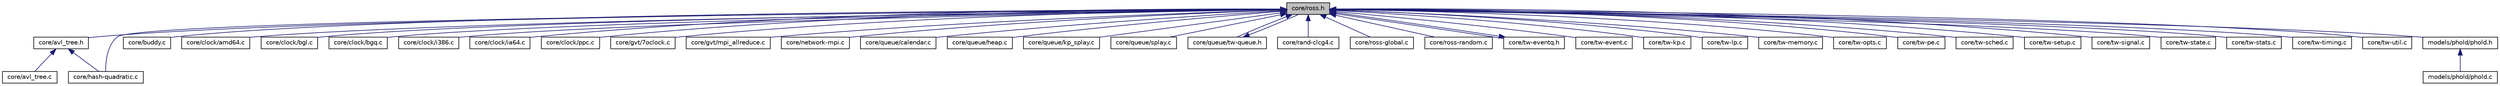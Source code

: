 digraph G
{
  edge [fontname="Helvetica",fontsize="10",labelfontname="Helvetica",labelfontsize="10"];
  node [fontname="Helvetica",fontsize="10",shape=record];
  Node1 [label="core/ross.h",height=0.2,width=0.4,color="black", fillcolor="grey75", style="filled" fontcolor="black"];
  Node1 -> Node2 [dir="back",color="midnightblue",fontsize="10",style="solid",fontname="Helvetica"];
  Node2 [label="core/avl_tree.h",height=0.2,width=0.4,color="black", fillcolor="white", style="filled",URL="$avl__tree_8h.html"];
  Node2 -> Node3 [dir="back",color="midnightblue",fontsize="10",style="solid",fontname="Helvetica"];
  Node3 [label="core/avl_tree.c",height=0.2,width=0.4,color="black", fillcolor="white", style="filled",URL="$avl__tree_8c.html"];
  Node2 -> Node4 [dir="back",color="midnightblue",fontsize="10",style="solid",fontname="Helvetica"];
  Node4 [label="core/hash-quadratic.c",height=0.2,width=0.4,color="black", fillcolor="white", style="filled",URL="$hash-quadratic_8c.html"];
  Node1 -> Node5 [dir="back",color="midnightblue",fontsize="10",style="solid",fontname="Helvetica"];
  Node5 [label="core/buddy.c",height=0.2,width=0.4,color="black", fillcolor="white", style="filled",URL="$buddy_8c.html",tooltip="Buddy-system memory allocator implementation."];
  Node1 -> Node6 [dir="back",color="midnightblue",fontsize="10",style="solid",fontname="Helvetica"];
  Node6 [label="core/clock/amd64.c",height=0.2,width=0.4,color="black", fillcolor="white", style="filled",URL="$amd64_8c.html"];
  Node1 -> Node7 [dir="back",color="midnightblue",fontsize="10",style="solid",fontname="Helvetica"];
  Node7 [label="core/clock/bgl.c",height=0.2,width=0.4,color="black", fillcolor="white", style="filled",URL="$bgl_8c.html"];
  Node1 -> Node8 [dir="back",color="midnightblue",fontsize="10",style="solid",fontname="Helvetica"];
  Node8 [label="core/clock/bgq.c",height=0.2,width=0.4,color="black", fillcolor="white", style="filled",URL="$bgq_8c.html"];
  Node1 -> Node9 [dir="back",color="midnightblue",fontsize="10",style="solid",fontname="Helvetica"];
  Node9 [label="core/clock/i386.c",height=0.2,width=0.4,color="black", fillcolor="white", style="filled",URL="$i386_8c.html"];
  Node1 -> Node10 [dir="back",color="midnightblue",fontsize="10",style="solid",fontname="Helvetica"];
  Node10 [label="core/clock/ia64.c",height=0.2,width=0.4,color="black", fillcolor="white", style="filled",URL="$ia64_8c.html"];
  Node1 -> Node11 [dir="back",color="midnightblue",fontsize="10",style="solid",fontname="Helvetica"];
  Node11 [label="core/clock/ppc.c",height=0.2,width=0.4,color="black", fillcolor="white", style="filled",URL="$ppc_8c.html"];
  Node1 -> Node12 [dir="back",color="midnightblue",fontsize="10",style="solid",fontname="Helvetica"];
  Node12 [label="core/gvt/7oclock.c",height=0.2,width=0.4,color="black", fillcolor="white", style="filled",URL="$7oclock_8c.html"];
  Node1 -> Node13 [dir="back",color="midnightblue",fontsize="10",style="solid",fontname="Helvetica"];
  Node13 [label="core/gvt/mpi_allreduce.c",height=0.2,width=0.4,color="black", fillcolor="white", style="filled",URL="$mpi__allreduce_8c.html"];
  Node1 -> Node4 [dir="back",color="midnightblue",fontsize="10",style="solid",fontname="Helvetica"];
  Node1 -> Node14 [dir="back",color="midnightblue",fontsize="10",style="solid",fontname="Helvetica"];
  Node14 [label="core/network-mpi.c",height=0.2,width=0.4,color="black", fillcolor="white", style="filled",URL="$network-mpi_8c.html"];
  Node1 -> Node15 [dir="back",color="midnightblue",fontsize="10",style="solid",fontname="Helvetica"];
  Node15 [label="core/queue/calendar.c",height=0.2,width=0.4,color="black", fillcolor="white", style="filled",URL="$calendar_8c.html"];
  Node1 -> Node16 [dir="back",color="midnightblue",fontsize="10",style="solid",fontname="Helvetica"];
  Node16 [label="core/queue/heap.c",height=0.2,width=0.4,color="black", fillcolor="white", style="filled",URL="$heap_8c.html"];
  Node1 -> Node17 [dir="back",color="midnightblue",fontsize="10",style="solid",fontname="Helvetica"];
  Node17 [label="core/queue/kp_splay.c",height=0.2,width=0.4,color="black", fillcolor="white", style="filled",URL="$kp__splay_8c.html"];
  Node1 -> Node18 [dir="back",color="midnightblue",fontsize="10",style="solid",fontname="Helvetica"];
  Node18 [label="core/queue/splay.c",height=0.2,width=0.4,color="black", fillcolor="white", style="filled",URL="$splay_8c.html"];
  Node1 -> Node19 [dir="back",color="midnightblue",fontsize="10",style="solid",fontname="Helvetica"];
  Node19 [label="core/queue/tw-queue.h",height=0.2,width=0.4,color="black", fillcolor="white", style="filled",URL="$tw-queue_8h.html"];
  Node19 -> Node1 [dir="back",color="midnightblue",fontsize="10",style="solid",fontname="Helvetica"];
  Node1 -> Node20 [dir="back",color="midnightblue",fontsize="10",style="solid",fontname="Helvetica"];
  Node20 [label="core/rand-clcg4.c",height=0.2,width=0.4,color="black", fillcolor="white", style="filled",URL="$rand-clcg4_8c.html",tooltip="RNG Implementation module."];
  Node1 -> Node21 [dir="back",color="midnightblue",fontsize="10",style="solid",fontname="Helvetica"];
  Node21 [label="core/ross-global.c",height=0.2,width=0.4,color="black", fillcolor="white", style="filled",URL="$ross-global_8c.html"];
  Node1 -> Node22 [dir="back",color="midnightblue",fontsize="10",style="solid",fontname="Helvetica"];
  Node22 [label="core/ross-random.c",height=0.2,width=0.4,color="black", fillcolor="white", style="filled",URL="$ross-random_8c.html"];
  Node1 -> Node23 [dir="back",color="midnightblue",fontsize="10",style="solid",fontname="Helvetica"];
  Node23 [label="core/tw-eventq.h",height=0.2,width=0.4,color="black", fillcolor="white", style="filled",URL="$tw-eventq_8h.html"];
  Node23 -> Node1 [dir="back",color="midnightblue",fontsize="10",style="solid",fontname="Helvetica"];
  Node1 -> Node24 [dir="back",color="midnightblue",fontsize="10",style="solid",fontname="Helvetica"];
  Node24 [label="core/tw-event.c",height=0.2,width=0.4,color="black", fillcolor="white", style="filled",URL="$tw-event_8c.html"];
  Node1 -> Node25 [dir="back",color="midnightblue",fontsize="10",style="solid",fontname="Helvetica"];
  Node25 [label="core/tw-kp.c",height=0.2,width=0.4,color="black", fillcolor="white", style="filled",URL="$tw-kp_8c.html"];
  Node1 -> Node26 [dir="back",color="midnightblue",fontsize="10",style="solid",fontname="Helvetica"];
  Node26 [label="core/tw-lp.c",height=0.2,width=0.4,color="black", fillcolor="white", style="filled",URL="$tw-lp_8c.html",tooltip="tw_lp_settype is defined here!"];
  Node1 -> Node27 [dir="back",color="midnightblue",fontsize="10",style="solid",fontname="Helvetica"];
  Node27 [label="core/tw-memory.c",height=0.2,width=0.4,color="black", fillcolor="white", style="filled",URL="$tw-memory_8c.html"];
  Node1 -> Node28 [dir="back",color="midnightblue",fontsize="10",style="solid",fontname="Helvetica"];
  Node28 [label="core/tw-opts.c",height=0.2,width=0.4,color="black", fillcolor="white", style="filled",URL="$tw-opts_8c.html"];
  Node1 -> Node29 [dir="back",color="midnightblue",fontsize="10",style="solid",fontname="Helvetica"];
  Node29 [label="core/tw-pe.c",height=0.2,width=0.4,color="black", fillcolor="white", style="filled",URL="$tw-pe_8c.html"];
  Node1 -> Node30 [dir="back",color="midnightblue",fontsize="10",style="solid",fontname="Helvetica"];
  Node30 [label="core/tw-sched.c",height=0.2,width=0.4,color="black", fillcolor="white", style="filled",URL="$tw-sched_8c.html"];
  Node1 -> Node31 [dir="back",color="midnightblue",fontsize="10",style="solid",fontname="Helvetica"];
  Node31 [label="core/tw-setup.c",height=0.2,width=0.4,color="black", fillcolor="white", style="filled",URL="$tw-setup_8c.html",tooltip="tw_define_lps is defined here!"];
  Node1 -> Node32 [dir="back",color="midnightblue",fontsize="10",style="solid",fontname="Helvetica"];
  Node32 [label="core/tw-signal.c",height=0.2,width=0.4,color="black", fillcolor="white", style="filled",URL="$tw-signal_8c.html"];
  Node1 -> Node33 [dir="back",color="midnightblue",fontsize="10",style="solid",fontname="Helvetica"];
  Node33 [label="core/tw-state.c",height=0.2,width=0.4,color="black", fillcolor="white", style="filled",URL="$tw-state_8c.html"];
  Node1 -> Node34 [dir="back",color="midnightblue",fontsize="10",style="solid",fontname="Helvetica"];
  Node34 [label="core/tw-stats.c",height=0.2,width=0.4,color="black", fillcolor="white", style="filled",URL="$tw-stats_8c.html"];
  Node1 -> Node35 [dir="back",color="midnightblue",fontsize="10",style="solid",fontname="Helvetica"];
  Node35 [label="core/tw-timing.c",height=0.2,width=0.4,color="black", fillcolor="white", style="filled",URL="$tw-timing_8c.html"];
  Node1 -> Node36 [dir="back",color="midnightblue",fontsize="10",style="solid",fontname="Helvetica"];
  Node36 [label="core/tw-util.c",height=0.2,width=0.4,color="black", fillcolor="white", style="filled",URL="$tw-util_8c.html"];
  Node1 -> Node37 [dir="back",color="midnightblue",fontsize="10",style="solid",fontname="Helvetica"];
  Node37 [label="models/phold/phold.h",height=0.2,width=0.4,color="black", fillcolor="white", style="filled",URL="$phold_8h.html"];
  Node37 -> Node38 [dir="back",color="midnightblue",fontsize="10",style="solid",fontname="Helvetica"];
  Node38 [label="models/phold/phold.c",height=0.2,width=0.4,color="black", fillcolor="white", style="filled",URL="$phold_8c.html"];
}
